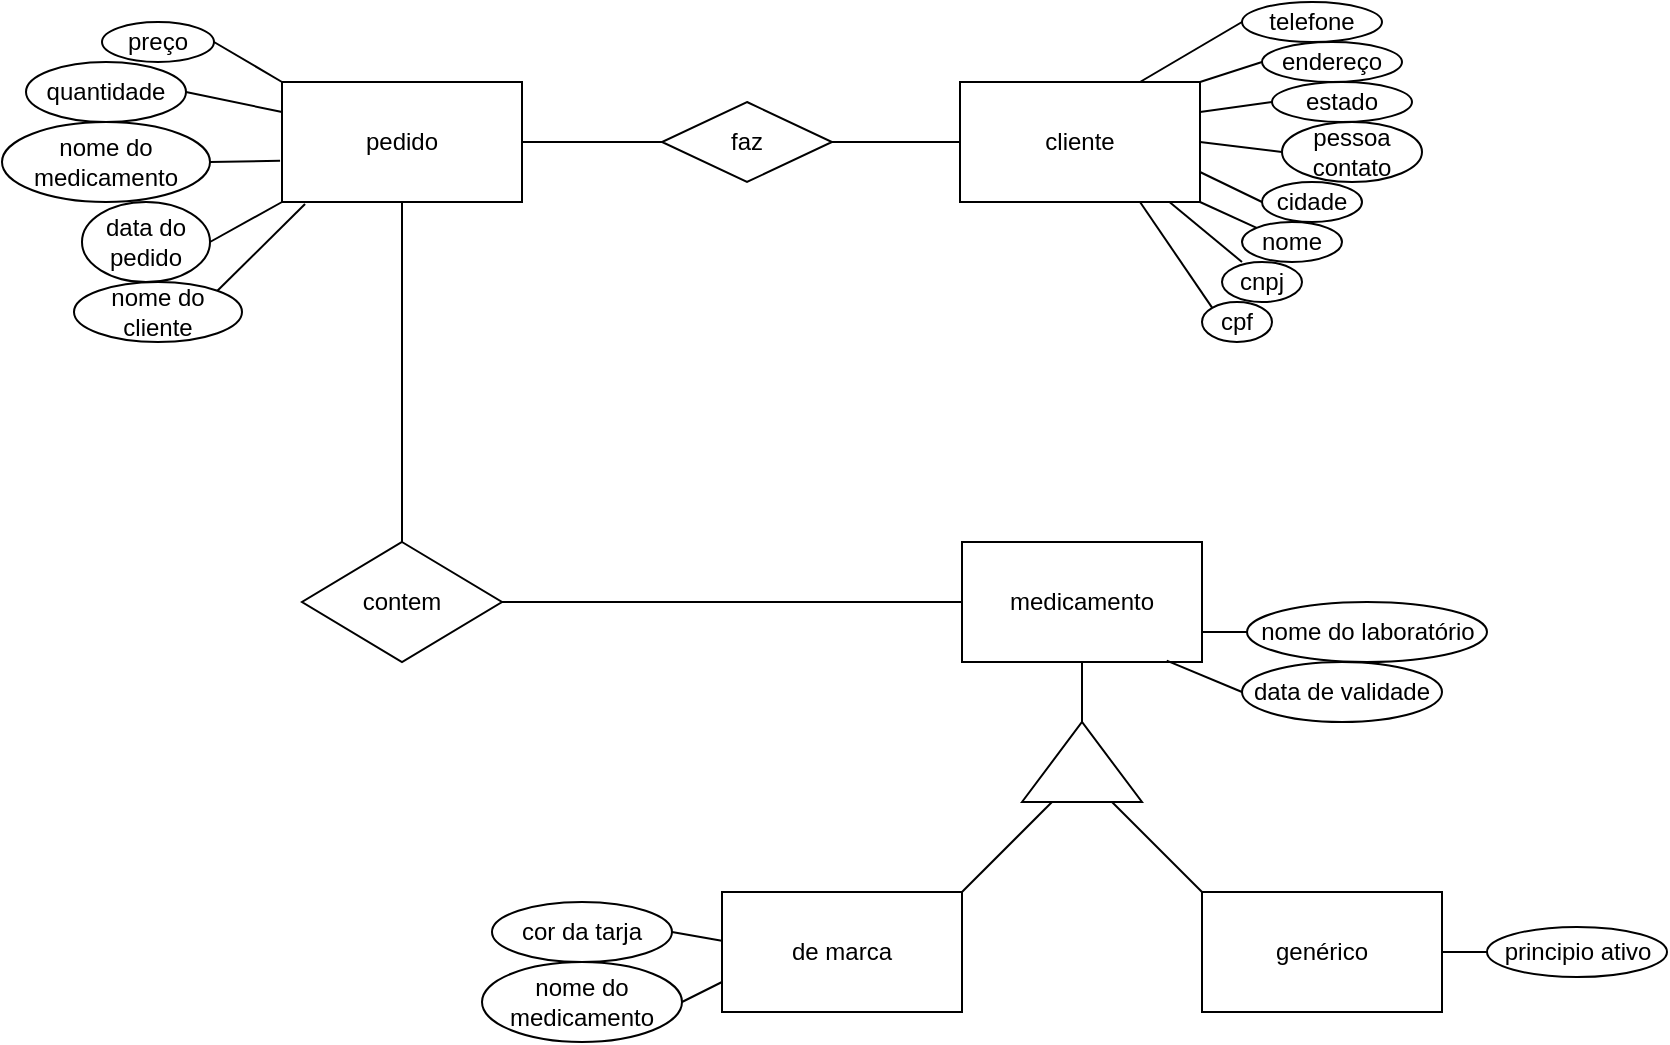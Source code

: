 <mxfile version="20.3.2" type="github">
  <diagram id="ckr2K2tXOuYEFZyXY6J9" name="Página-1">
    <mxGraphModel dx="1199" dy="724" grid="1" gridSize="10" guides="1" tooltips="1" connect="1" arrows="1" fold="1" page="1" pageScale="1" pageWidth="827" pageHeight="1169" math="0" shadow="0">
      <root>
        <mxCell id="0" />
        <mxCell id="1" parent="0" />
        <mxCell id="dKNvi7SLN0fLF1UKLwEM-1" value="cliente" style="rounded=0;whiteSpace=wrap;html=1;" parent="1" vertex="1">
          <mxGeometry x="939" y="240" width="120" height="60" as="geometry" />
        </mxCell>
        <mxCell id="dKNvi7SLN0fLF1UKLwEM-3" value="cnpj" style="ellipse;whiteSpace=wrap;html=1;" parent="1" vertex="1">
          <mxGeometry x="1070" y="330" width="40" height="20" as="geometry" />
        </mxCell>
        <mxCell id="dKNvi7SLN0fLF1UKLwEM-20" style="edgeStyle=none;rounded=0;orthogonalLoop=1;jettySize=auto;html=1;exitX=0;exitY=0.5;exitDx=0;exitDy=0;entryX=1;entryY=0.75;entryDx=0;entryDy=0;endArrow=none;endFill=0;" parent="1" source="dKNvi7SLN0fLF1UKLwEM-4" target="dKNvi7SLN0fLF1UKLwEM-1" edge="1">
          <mxGeometry relative="1" as="geometry" />
        </mxCell>
        <mxCell id="dKNvi7SLN0fLF1UKLwEM-4" value="cidade" style="ellipse;whiteSpace=wrap;html=1;" parent="1" vertex="1">
          <mxGeometry x="1090" y="290" width="50" height="20" as="geometry" />
        </mxCell>
        <mxCell id="dKNvi7SLN0fLF1UKLwEM-23" style="edgeStyle=none;rounded=0;orthogonalLoop=1;jettySize=auto;html=1;exitX=0;exitY=0.5;exitDx=0;exitDy=0;entryX=1;entryY=0;entryDx=0;entryDy=0;endArrow=none;endFill=0;" parent="1" source="dKNvi7SLN0fLF1UKLwEM-5" target="dKNvi7SLN0fLF1UKLwEM-1" edge="1">
          <mxGeometry relative="1" as="geometry" />
        </mxCell>
        <mxCell id="dKNvi7SLN0fLF1UKLwEM-5" value="endereço" style="ellipse;whiteSpace=wrap;html=1;" parent="1" vertex="1">
          <mxGeometry x="1090" y="220" width="70" height="20" as="geometry" />
        </mxCell>
        <mxCell id="dKNvi7SLN0fLF1UKLwEM-19" style="rounded=0;orthogonalLoop=1;jettySize=auto;html=1;exitX=0;exitY=0;exitDx=0;exitDy=0;entryX=1;entryY=1;entryDx=0;entryDy=0;endArrow=none;endFill=0;" parent="1" source="dKNvi7SLN0fLF1UKLwEM-6" target="dKNvi7SLN0fLF1UKLwEM-1" edge="1">
          <mxGeometry relative="1" as="geometry" />
        </mxCell>
        <mxCell id="dKNvi7SLN0fLF1UKLwEM-6" value="nome" style="ellipse;whiteSpace=wrap;html=1;" parent="1" vertex="1">
          <mxGeometry x="1080" y="310" width="50" height="20" as="geometry" />
        </mxCell>
        <mxCell id="dKNvi7SLN0fLF1UKLwEM-22" style="edgeStyle=none;rounded=0;orthogonalLoop=1;jettySize=auto;html=1;exitX=0;exitY=0.5;exitDx=0;exitDy=0;entryX=1;entryY=0.25;entryDx=0;entryDy=0;endArrow=none;endFill=0;" parent="1" source="dKNvi7SLN0fLF1UKLwEM-8" target="dKNvi7SLN0fLF1UKLwEM-1" edge="1">
          <mxGeometry relative="1" as="geometry" />
        </mxCell>
        <mxCell id="dKNvi7SLN0fLF1UKLwEM-8" value="estado" style="ellipse;whiteSpace=wrap;html=1;" parent="1" vertex="1">
          <mxGeometry x="1095" y="240" width="70" height="20" as="geometry" />
        </mxCell>
        <mxCell id="dKNvi7SLN0fLF1UKLwEM-9" value="cpf&lt;span style=&quot;color: rgba(0, 0, 0, 0); font-family: monospace; font-size: 0px; text-align: start;&quot;&gt;%3CmxGraphModel%3E%3Croot%3E%3CmxCell%20id%3D%220%22%2F%3E%3CmxCell%20id%3D%221%22%20parent%3D%220%22%2F%3E%3CmxCell%20id%3D%222%22%20value%3D%22%22%20style%3D%22ellipse%3BwhiteSpace%3Dwrap%3Bhtml%3D1%3B%22%20vertex%3D%221%22%20parent%3D%221%22%3E%3CmxGeometry%20x%3D%22280%22%20y%3D%22370%22%20width%3D%2270%22%20height%3D%2240%22%20as%3D%22geometry%22%2F%3E%3C%2FmxCell%3E%3C%2Froot%3E%3C%2FmxGraphModel%3E&lt;/span&gt;" style="ellipse;whiteSpace=wrap;html=1;" parent="1" vertex="1">
          <mxGeometry x="1060" y="350" width="35" height="20" as="geometry" />
        </mxCell>
        <mxCell id="dKNvi7SLN0fLF1UKLwEM-21" style="edgeStyle=none;rounded=0;orthogonalLoop=1;jettySize=auto;html=1;exitX=0;exitY=0.5;exitDx=0;exitDy=0;entryX=1;entryY=0.5;entryDx=0;entryDy=0;endArrow=none;endFill=0;" parent="1" source="dKNvi7SLN0fLF1UKLwEM-11" target="dKNvi7SLN0fLF1UKLwEM-1" edge="1">
          <mxGeometry relative="1" as="geometry" />
        </mxCell>
        <mxCell id="dKNvi7SLN0fLF1UKLwEM-11" value="pessoa contato" style="ellipse;whiteSpace=wrap;html=1;" parent="1" vertex="1">
          <mxGeometry x="1100" y="260" width="70" height="30" as="geometry" />
        </mxCell>
        <mxCell id="dKNvi7SLN0fLF1UKLwEM-24" style="edgeStyle=none;rounded=0;orthogonalLoop=1;jettySize=auto;html=1;exitX=0;exitY=0.5;exitDx=0;exitDy=0;entryX=0.75;entryY=0;entryDx=0;entryDy=0;endArrow=none;endFill=0;" parent="1" source="dKNvi7SLN0fLF1UKLwEM-12" target="dKNvi7SLN0fLF1UKLwEM-1" edge="1">
          <mxGeometry relative="1" as="geometry" />
        </mxCell>
        <mxCell id="dKNvi7SLN0fLF1UKLwEM-12" value="telefone" style="ellipse;whiteSpace=wrap;html=1;" parent="1" vertex="1">
          <mxGeometry x="1080" y="200" width="70" height="20" as="geometry" />
        </mxCell>
        <mxCell id="dKNvi7SLN0fLF1UKLwEM-14" style="edgeStyle=orthogonalEdgeStyle;rounded=0;orthogonalLoop=1;jettySize=auto;html=1;exitX=0.5;exitY=1;exitDx=0;exitDy=0;" parent="1" source="dKNvi7SLN0fLF1UKLwEM-8" target="dKNvi7SLN0fLF1UKLwEM-8" edge="1">
          <mxGeometry relative="1" as="geometry" />
        </mxCell>
        <mxCell id="dKNvi7SLN0fLF1UKLwEM-17" value="" style="endArrow=none;html=1;rounded=0;exitX=0.874;exitY=1.002;exitDx=0;exitDy=0;exitPerimeter=0;" parent="1" source="dKNvi7SLN0fLF1UKLwEM-1" edge="1">
          <mxGeometry width="50" height="50" relative="1" as="geometry">
            <mxPoint x="940" y="410" as="sourcePoint" />
            <mxPoint x="1080" y="330" as="targetPoint" />
          </mxGeometry>
        </mxCell>
        <mxCell id="dKNvi7SLN0fLF1UKLwEM-18" value="" style="endArrow=none;html=1;rounded=0;entryX=0;entryY=0;entryDx=0;entryDy=0;exitX=0.75;exitY=1;exitDx=0;exitDy=0;" parent="1" source="dKNvi7SLN0fLF1UKLwEM-1" target="dKNvi7SLN0fLF1UKLwEM-9" edge="1">
          <mxGeometry width="50" height="50" relative="1" as="geometry">
            <mxPoint x="950" y="420" as="sourcePoint" />
            <mxPoint x="1000" y="370" as="targetPoint" />
          </mxGeometry>
        </mxCell>
        <mxCell id="dKNvi7SLN0fLF1UKLwEM-25" value="pedido" style="rounded=0;whiteSpace=wrap;html=1;" parent="1" vertex="1">
          <mxGeometry x="600" y="240" width="120" height="60" as="geometry" />
        </mxCell>
        <mxCell id="dKNvi7SLN0fLF1UKLwEM-28" style="edgeStyle=none;rounded=0;orthogonalLoop=1;jettySize=auto;html=1;exitX=1;exitY=0.5;exitDx=0;exitDy=0;entryX=0;entryY=0.5;entryDx=0;entryDy=0;endArrow=none;endFill=0;" parent="1" source="djHJnOw3t-m3os9MFlrF-1" target="dKNvi7SLN0fLF1UKLwEM-1" edge="1">
          <mxGeometry relative="1" as="geometry">
            <mxPoint x="870" y="270" as="sourcePoint" />
          </mxGeometry>
        </mxCell>
        <mxCell id="dKNvi7SLN0fLF1UKLwEM-29" style="edgeStyle=none;rounded=0;orthogonalLoop=1;jettySize=auto;html=1;exitX=0;exitY=0.5;exitDx=0;exitDy=0;entryX=1;entryY=0.5;entryDx=0;entryDy=0;endArrow=none;endFill=0;" parent="1" source="djHJnOw3t-m3os9MFlrF-1" target="dKNvi7SLN0fLF1UKLwEM-25" edge="1">
          <mxGeometry relative="1" as="geometry">
            <mxPoint x="790" y="270" as="sourcePoint" />
          </mxGeometry>
        </mxCell>
        <mxCell id="dKNvi7SLN0fLF1UKLwEM-27" style="edgeStyle=none;rounded=0;orthogonalLoop=1;jettySize=auto;html=1;exitX=0;exitY=0;exitDx=0;exitDy=0;endArrow=none;endFill=0;" parent="1" edge="1">
          <mxGeometry relative="1" as="geometry">
            <mxPoint x="810" y="260" as="sourcePoint" />
            <mxPoint x="810" y="260" as="targetPoint" />
          </mxGeometry>
        </mxCell>
        <mxCell id="dKNvi7SLN0fLF1UKLwEM-39" style="edgeStyle=none;rounded=0;orthogonalLoop=1;jettySize=auto;html=1;exitX=1;exitY=0.5;exitDx=0;exitDy=0;entryX=0;entryY=0;entryDx=0;entryDy=0;endArrow=none;endFill=0;" parent="1" source="dKNvi7SLN0fLF1UKLwEM-30" target="dKNvi7SLN0fLF1UKLwEM-25" edge="1">
          <mxGeometry relative="1" as="geometry" />
        </mxCell>
        <mxCell id="dKNvi7SLN0fLF1UKLwEM-30" value="preço" style="ellipse;whiteSpace=wrap;html=1;" parent="1" vertex="1">
          <mxGeometry x="510" y="210" width="56" height="20" as="geometry" />
        </mxCell>
        <mxCell id="dKNvi7SLN0fLF1UKLwEM-38" style="edgeStyle=none;rounded=0;orthogonalLoop=1;jettySize=auto;html=1;exitX=1;exitY=0.5;exitDx=0;exitDy=0;entryX=0;entryY=0.25;entryDx=0;entryDy=0;endArrow=none;endFill=0;" parent="1" source="dKNvi7SLN0fLF1UKLwEM-31" target="dKNvi7SLN0fLF1UKLwEM-25" edge="1">
          <mxGeometry relative="1" as="geometry" />
        </mxCell>
        <mxCell id="dKNvi7SLN0fLF1UKLwEM-31" value="quantidade" style="ellipse;whiteSpace=wrap;html=1;" parent="1" vertex="1">
          <mxGeometry x="472" y="230" width="80" height="30" as="geometry" />
        </mxCell>
        <mxCell id="dKNvi7SLN0fLF1UKLwEM-36" style="edgeStyle=none;rounded=0;orthogonalLoop=1;jettySize=auto;html=1;exitX=1;exitY=0.5;exitDx=0;exitDy=0;entryX=-0.008;entryY=0.656;entryDx=0;entryDy=0;endArrow=none;endFill=0;entryPerimeter=0;" parent="1" source="dKNvi7SLN0fLF1UKLwEM-32" target="dKNvi7SLN0fLF1UKLwEM-25" edge="1">
          <mxGeometry relative="1" as="geometry">
            <mxPoint x="600" y="265" as="targetPoint" />
          </mxGeometry>
        </mxCell>
        <mxCell id="dKNvi7SLN0fLF1UKLwEM-32" value="nome do medicamento" style="ellipse;whiteSpace=wrap;html=1;" parent="1" vertex="1">
          <mxGeometry x="460" y="260" width="104" height="40" as="geometry" />
        </mxCell>
        <mxCell id="dKNvi7SLN0fLF1UKLwEM-37" style="edgeStyle=none;rounded=0;orthogonalLoop=1;jettySize=auto;html=1;exitX=1;exitY=0.5;exitDx=0;exitDy=0;entryX=0;entryY=1;entryDx=0;entryDy=0;endArrow=none;endFill=0;" parent="1" source="dKNvi7SLN0fLF1UKLwEM-33" target="dKNvi7SLN0fLF1UKLwEM-25" edge="1">
          <mxGeometry relative="1" as="geometry">
            <mxPoint x="600" y="280" as="targetPoint" />
          </mxGeometry>
        </mxCell>
        <mxCell id="dKNvi7SLN0fLF1UKLwEM-33" value="data do pedido" style="ellipse;whiteSpace=wrap;html=1;" parent="1" vertex="1">
          <mxGeometry x="500" y="300" width="64" height="40" as="geometry" />
        </mxCell>
        <mxCell id="dKNvi7SLN0fLF1UKLwEM-40" style="edgeStyle=none;rounded=0;orthogonalLoop=1;jettySize=auto;html=1;exitX=1;exitY=0;exitDx=0;exitDy=0;endArrow=none;endFill=0;entryX=0.096;entryY=1.017;entryDx=0;entryDy=0;entryPerimeter=0;" parent="1" source="dKNvi7SLN0fLF1UKLwEM-34" target="dKNvi7SLN0fLF1UKLwEM-25" edge="1">
          <mxGeometry relative="1" as="geometry">
            <mxPoint x="620" y="300" as="targetPoint" />
          </mxGeometry>
        </mxCell>
        <mxCell id="dKNvi7SLN0fLF1UKLwEM-34" value="nome do cliente" style="ellipse;whiteSpace=wrap;html=1;" parent="1" vertex="1">
          <mxGeometry x="496" y="340" width="84" height="30" as="geometry" />
        </mxCell>
        <mxCell id="dKNvi7SLN0fLF1UKLwEM-46" style="edgeStyle=none;rounded=0;orthogonalLoop=1;jettySize=auto;html=1;exitX=0;exitY=0;exitDx=0;exitDy=0;entryX=0;entryY=0.75;entryDx=0;entryDy=0;endArrow=none;endFill=0;" parent="1" source="dKNvi7SLN0fLF1UKLwEM-41" target="dKNvi7SLN0fLF1UKLwEM-44" edge="1">
          <mxGeometry relative="1" as="geometry" />
        </mxCell>
        <mxCell id="dKNvi7SLN0fLF1UKLwEM-41" value="genérico" style="rounded=0;whiteSpace=wrap;html=1;" parent="1" vertex="1">
          <mxGeometry x="1060" y="645" width="120" height="60" as="geometry" />
        </mxCell>
        <mxCell id="dKNvi7SLN0fLF1UKLwEM-45" style="edgeStyle=none;rounded=0;orthogonalLoop=1;jettySize=auto;html=1;exitX=1;exitY=0;exitDx=0;exitDy=0;entryX=0;entryY=0.25;entryDx=0;entryDy=0;endArrow=none;endFill=0;" parent="1" source="dKNvi7SLN0fLF1UKLwEM-42" target="dKNvi7SLN0fLF1UKLwEM-44" edge="1">
          <mxGeometry relative="1" as="geometry" />
        </mxCell>
        <mxCell id="dKNvi7SLN0fLF1UKLwEM-42" value="de marca" style="rounded=0;whiteSpace=wrap;html=1;" parent="1" vertex="1">
          <mxGeometry x="820" y="645" width="120" height="60" as="geometry" />
        </mxCell>
        <mxCell id="dKNvi7SLN0fLF1UKLwEM-43" value="medicamento" style="rounded=0;whiteSpace=wrap;html=1;" parent="1" vertex="1">
          <mxGeometry x="940" y="470" width="120" height="60" as="geometry" />
        </mxCell>
        <mxCell id="dKNvi7SLN0fLF1UKLwEM-47" style="edgeStyle=none;rounded=0;orthogonalLoop=1;jettySize=auto;html=1;exitX=1;exitY=0.5;exitDx=0;exitDy=0;entryX=0.5;entryY=1;entryDx=0;entryDy=0;endArrow=none;endFill=0;" parent="1" source="dKNvi7SLN0fLF1UKLwEM-44" target="dKNvi7SLN0fLF1UKLwEM-43" edge="1">
          <mxGeometry relative="1" as="geometry" />
        </mxCell>
        <mxCell id="dKNvi7SLN0fLF1UKLwEM-44" value="" style="triangle;whiteSpace=wrap;html=1;rotation=-90;" parent="1" vertex="1">
          <mxGeometry x="980" y="550" width="40" height="60" as="geometry" />
        </mxCell>
        <mxCell id="dKNvi7SLN0fLF1UKLwEM-69" style="edgeStyle=none;rounded=0;orthogonalLoop=1;jettySize=auto;html=1;exitX=0;exitY=0.5;exitDx=0;exitDy=0;entryX=1;entryY=0.75;entryDx=0;entryDy=0;endArrow=none;endFill=0;" parent="1" source="dKNvi7SLN0fLF1UKLwEM-49" target="dKNvi7SLN0fLF1UKLwEM-43" edge="1">
          <mxGeometry relative="1" as="geometry" />
        </mxCell>
        <mxCell id="dKNvi7SLN0fLF1UKLwEM-49" value="nome do laboratório" style="ellipse;whiteSpace=wrap;html=1;" parent="1" vertex="1">
          <mxGeometry x="1082.5" y="500" width="120" height="30" as="geometry" />
        </mxCell>
        <mxCell id="dKNvi7SLN0fLF1UKLwEM-68" style="edgeStyle=none;rounded=0;orthogonalLoop=1;jettySize=auto;html=1;exitX=0;exitY=0.5;exitDx=0;exitDy=0;entryX=0.853;entryY=0.989;entryDx=0;entryDy=0;entryPerimeter=0;endArrow=none;endFill=0;" parent="1" source="dKNvi7SLN0fLF1UKLwEM-50" target="dKNvi7SLN0fLF1UKLwEM-43" edge="1">
          <mxGeometry relative="1" as="geometry" />
        </mxCell>
        <mxCell id="dKNvi7SLN0fLF1UKLwEM-50" value="data de validade" style="ellipse;whiteSpace=wrap;html=1;" parent="1" vertex="1">
          <mxGeometry x="1080" y="530" width="100" height="30" as="geometry" />
        </mxCell>
        <mxCell id="dKNvi7SLN0fLF1UKLwEM-56" style="edgeStyle=none;rounded=0;orthogonalLoop=1;jettySize=auto;html=1;exitX=0;exitY=0.5;exitDx=0;exitDy=0;entryX=1;entryY=0.5;entryDx=0;entryDy=0;endArrow=none;endFill=0;" parent="1" source="dKNvi7SLN0fLF1UKLwEM-51" target="dKNvi7SLN0fLF1UKLwEM-41" edge="1">
          <mxGeometry relative="1" as="geometry" />
        </mxCell>
        <mxCell id="dKNvi7SLN0fLF1UKLwEM-51" value="principio ativo" style="ellipse;whiteSpace=wrap;html=1;" parent="1" vertex="1">
          <mxGeometry x="1202.5" y="662.5" width="90" height="25" as="geometry" />
        </mxCell>
        <mxCell id="dKNvi7SLN0fLF1UKLwEM-71" style="edgeStyle=none;rounded=0;orthogonalLoop=1;jettySize=auto;html=1;exitX=1;exitY=0.5;exitDx=0;exitDy=0;entryX=-0.001;entryY=0.406;entryDx=0;entryDy=0;entryPerimeter=0;endArrow=none;endFill=0;" parent="1" source="dKNvi7SLN0fLF1UKLwEM-59" target="dKNvi7SLN0fLF1UKLwEM-42" edge="1">
          <mxGeometry relative="1" as="geometry" />
        </mxCell>
        <mxCell id="dKNvi7SLN0fLF1UKLwEM-59" value="cor da tarja" style="ellipse;whiteSpace=wrap;html=1;" parent="1" vertex="1">
          <mxGeometry x="705" y="650" width="90" height="30" as="geometry" />
        </mxCell>
        <mxCell id="dKNvi7SLN0fLF1UKLwEM-70" style="edgeStyle=none;rounded=0;orthogonalLoop=1;jettySize=auto;html=1;exitX=1;exitY=0.5;exitDx=0;exitDy=0;entryX=0;entryY=0.75;entryDx=0;entryDy=0;endArrow=none;endFill=0;" parent="1" source="dKNvi7SLN0fLF1UKLwEM-60" target="dKNvi7SLN0fLF1UKLwEM-42" edge="1">
          <mxGeometry relative="1" as="geometry" />
        </mxCell>
        <mxCell id="dKNvi7SLN0fLF1UKLwEM-60" value="nome do medicamento" style="ellipse;whiteSpace=wrap;html=1;" parent="1" vertex="1">
          <mxGeometry x="700" y="680" width="100" height="40" as="geometry" />
        </mxCell>
        <mxCell id="dKNvi7SLN0fLF1UKLwEM-63" style="edgeStyle=none;rounded=0;orthogonalLoop=1;jettySize=auto;html=1;exitX=0;exitY=0.5;exitDx=0;exitDy=0;endArrow=none;endFill=0;" parent="1" source="dKNvi7SLN0fLF1UKLwEM-50" target="dKNvi7SLN0fLF1UKLwEM-50" edge="1">
          <mxGeometry relative="1" as="geometry" />
        </mxCell>
        <mxCell id="dKNvi7SLN0fLF1UKLwEM-78" style="edgeStyle=none;rounded=0;orthogonalLoop=1;jettySize=auto;html=1;exitX=1;exitY=0.5;exitDx=0;exitDy=0;entryX=0;entryY=0.5;entryDx=0;entryDy=0;endArrow=none;endFill=0;" parent="1" source="dKNvi7SLN0fLF1UKLwEM-77" target="dKNvi7SLN0fLF1UKLwEM-43" edge="1">
          <mxGeometry relative="1" as="geometry" />
        </mxCell>
        <mxCell id="dKNvi7SLN0fLF1UKLwEM-79" style="edgeStyle=none;rounded=0;orthogonalLoop=1;jettySize=auto;html=1;exitX=0.5;exitY=0;exitDx=0;exitDy=0;entryX=0.5;entryY=1;entryDx=0;entryDy=0;endArrow=none;endFill=0;" parent="1" source="dKNvi7SLN0fLF1UKLwEM-77" target="dKNvi7SLN0fLF1UKLwEM-25" edge="1">
          <mxGeometry relative="1" as="geometry" />
        </mxCell>
        <mxCell id="dKNvi7SLN0fLF1UKLwEM-77" value="contem" style="rhombus;whiteSpace=wrap;html=1;" parent="1" vertex="1">
          <mxGeometry x="610" y="470" width="100" height="60" as="geometry" />
        </mxCell>
        <mxCell id="djHJnOw3t-m3os9MFlrF-1" value="faz" style="rhombus;whiteSpace=wrap;html=1;" vertex="1" parent="1">
          <mxGeometry x="790" y="250" width="85" height="40" as="geometry" />
        </mxCell>
        <mxCell id="djHJnOw3t-m3os9MFlrF-2" style="edgeStyle=orthogonalEdgeStyle;rounded=0;orthogonalLoop=1;jettySize=auto;html=1;exitX=0.5;exitY=1;exitDx=0;exitDy=0;" edge="1" parent="1" source="djHJnOw3t-m3os9MFlrF-1" target="djHJnOw3t-m3os9MFlrF-1">
          <mxGeometry relative="1" as="geometry" />
        </mxCell>
      </root>
    </mxGraphModel>
  </diagram>
</mxfile>
